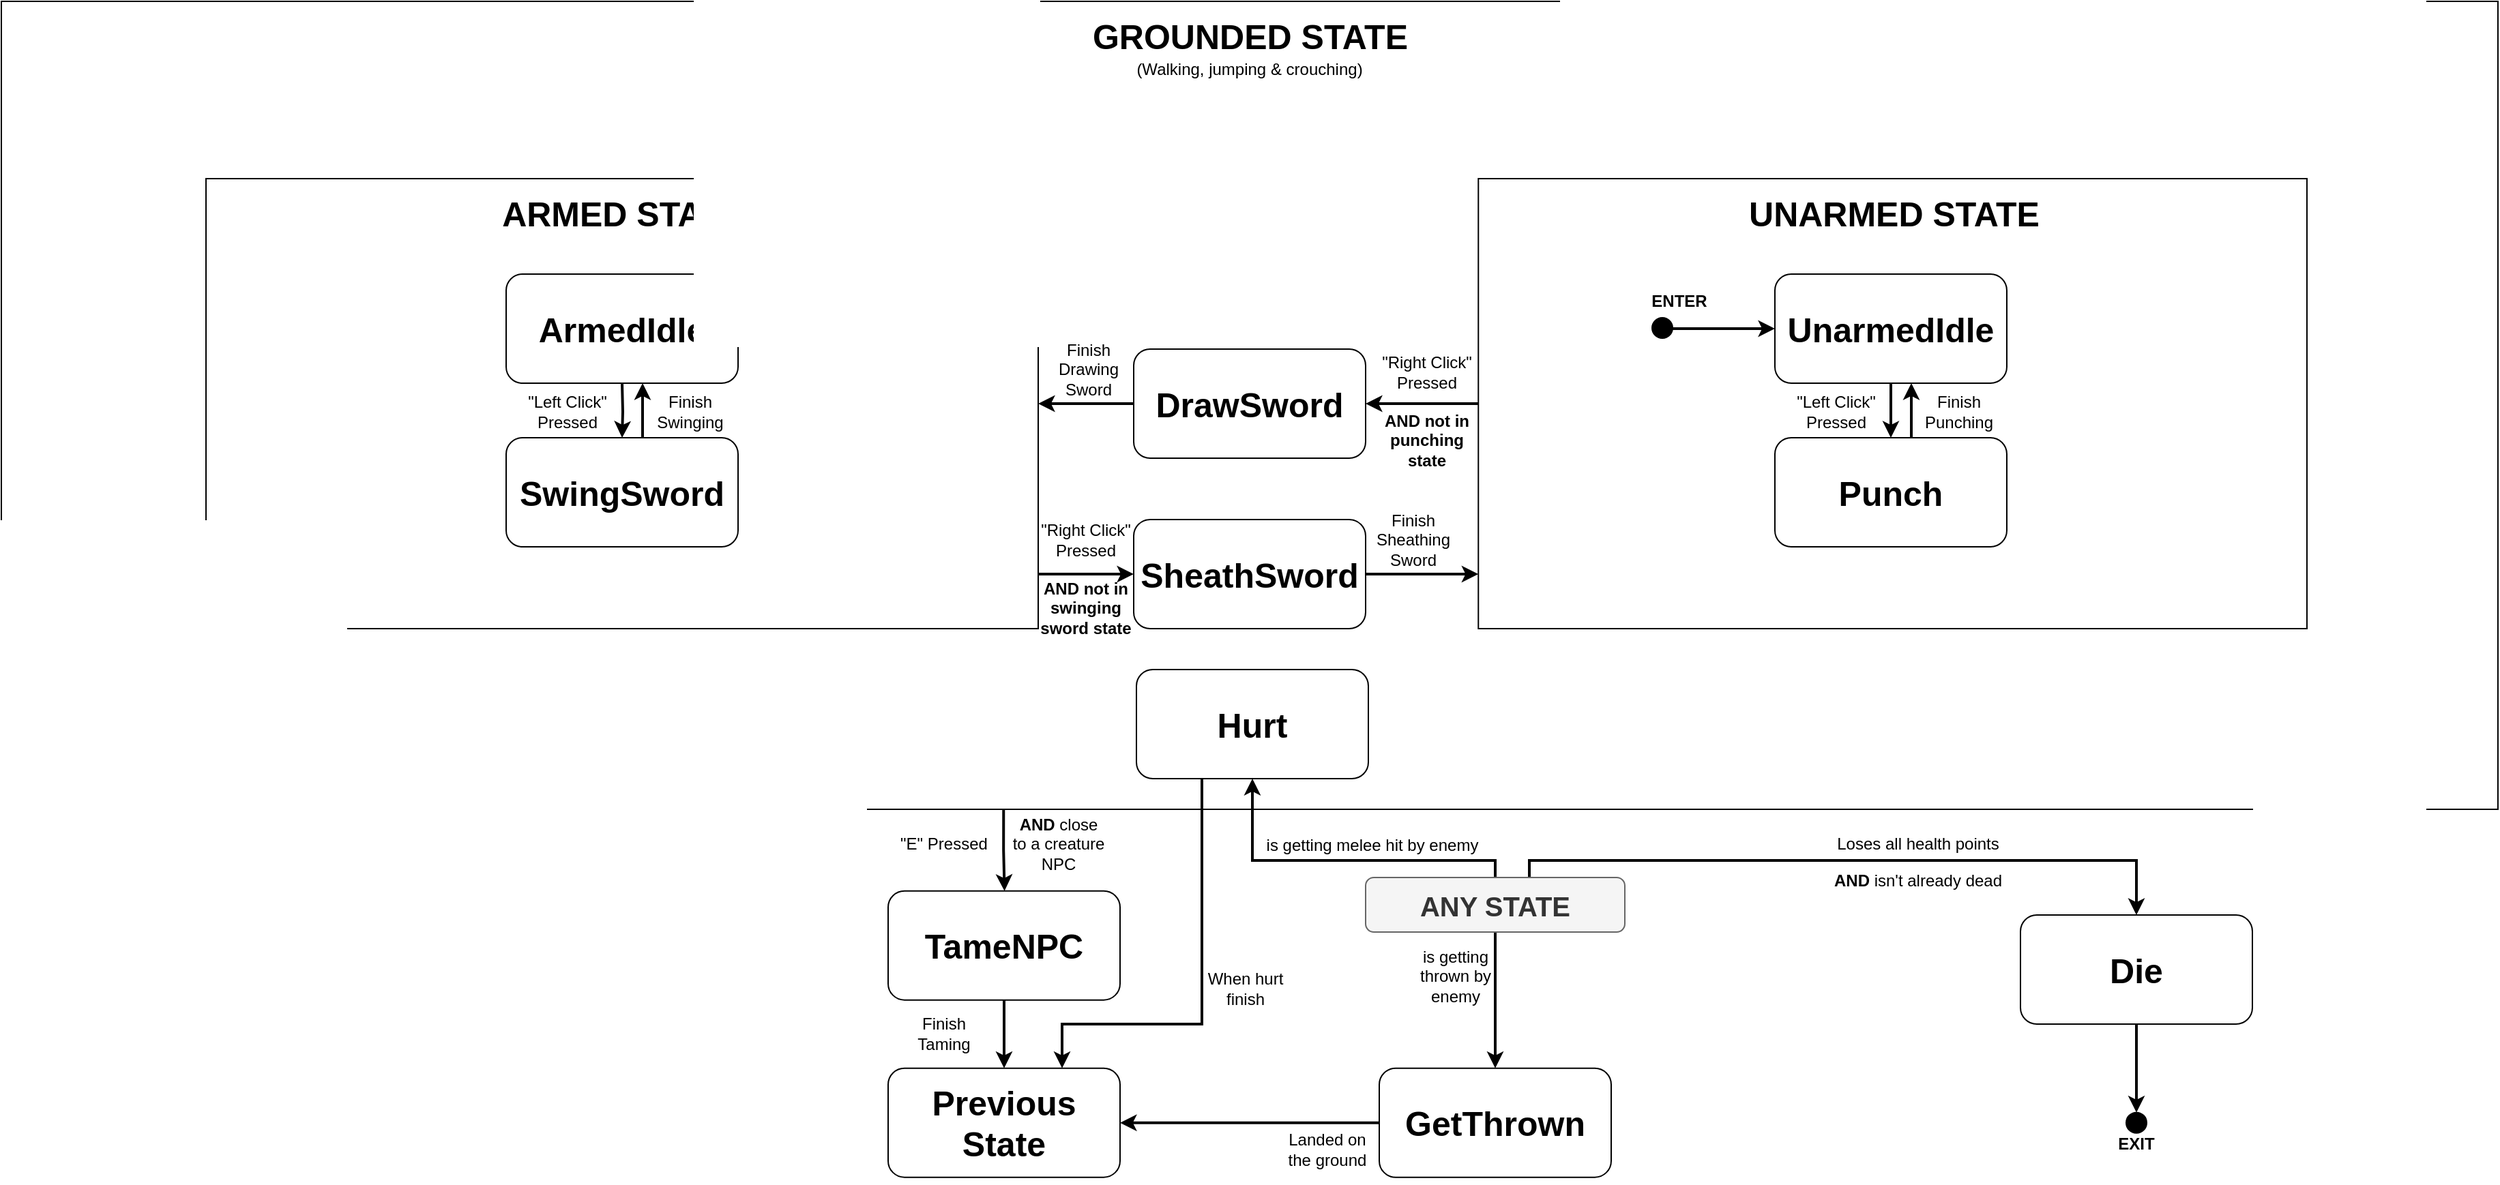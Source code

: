 <mxfile version="20.0.3" type="device" pages="2"><diagram id="yUpBF1HfpDL-CtmX74Qh" name="Page-2"><mxGraphModel dx="1888" dy="1639" grid="1" gridSize="10" guides="1" tooltips="1" connect="1" arrows="1" fold="1" page="1" pageScale="1" pageWidth="850" pageHeight="1100" math="0" shadow="0"><root><mxCell id="0"/><mxCell id="1" parent="0"/><mxCell id="C9PRZ3Kujz4Gb-X37OMo-48" value="" style="rounded=0;whiteSpace=wrap;html=1;fontSize=11;" parent="1" vertex="1"><mxGeometry x="-180" y="-460" width="1830" height="592.5" as="geometry"/></mxCell><mxCell id="C9PRZ3Kujz4Gb-X37OMo-7" style="edgeStyle=orthogonalEdgeStyle;rounded=0;orthogonalLoop=1;jettySize=auto;html=1;entryX=0.383;entryY=-0.002;entryDx=0;entryDy=0;fontSize=11;strokeWidth=2;entryPerimeter=0;" parent="1" edge="1"><mxGeometry relative="1" as="geometry"><mxPoint x="554.64" y="132.5" as="sourcePoint"/><mxPoint x="555.31" y="192.34" as="targetPoint"/><Array as="points"><mxPoint x="554.64" y="162.5"/><mxPoint x="555.64" y="162.5"/></Array></mxGeometry></mxCell><mxCell id="C9PRZ3Kujz4Gb-X37OMo-19" style="edgeStyle=orthogonalEdgeStyle;rounded=0;orthogonalLoop=1;jettySize=auto;html=1;fontSize=11;strokeWidth=2;" parent="1" source="C9PRZ3Kujz4Gb-X37OMo-2" edge="1"><mxGeometry relative="1" as="geometry"><mxPoint x="555" y="322.34" as="targetPoint"/></mxGeometry></mxCell><mxCell id="C9PRZ3Kujz4Gb-X37OMo-2" value="&lt;font style=&quot;font-size: 25px;&quot;&gt;&lt;b&gt;TameNPC&lt;/b&gt;&lt;/font&gt;" style="rounded=1;whiteSpace=wrap;html=1;" parent="1" vertex="1"><mxGeometry x="470" y="192.34" width="170" height="80" as="geometry"/></mxCell><mxCell id="C9PRZ3Kujz4Gb-X37OMo-8" value="&quot;E&quot; Pressed" style="text;html=1;strokeColor=none;fillColor=none;align=center;verticalAlign=middle;whiteSpace=wrap;rounded=0;fontSize=12;" parent="1" vertex="1"><mxGeometry x="475.56" y="132.5" width="70" height="50" as="geometry"/></mxCell><mxCell id="C9PRZ3Kujz4Gb-X37OMo-20" value="&lt;font style=&quot;font-size: 25px;&quot;&gt;&lt;b&gt;Previous State&lt;/b&gt;&lt;/font&gt;" style="rounded=1;whiteSpace=wrap;html=1;" parent="1" vertex="1"><mxGeometry x="470" y="322.34" width="170" height="80" as="geometry"/></mxCell><mxCell id="C9PRZ3Kujz4Gb-X37OMo-21" value="Finish Taming" style="text;html=1;strokeColor=none;fillColor=none;align=center;verticalAlign=middle;whiteSpace=wrap;rounded=0;fontSize=12;" parent="1" vertex="1"><mxGeometry x="475.56" y="272.34" width="70" height="50" as="geometry"/></mxCell><mxCell id="C9PRZ3Kujz4Gb-X37OMo-38" style="edgeStyle=orthogonalEdgeStyle;rounded=0;orthogonalLoop=1;jettySize=auto;html=1;entryX=1;entryY=0.5;entryDx=0;entryDy=0;fontSize=25;strokeWidth=2;" parent="1" source="C9PRZ3Kujz4Gb-X37OMo-23" target="C9PRZ3Kujz4Gb-X37OMo-12" edge="1"><mxGeometry relative="1" as="geometry"/></mxCell><mxCell id="C9PRZ3Kujz4Gb-X37OMo-23" value="" style="rounded=0;whiteSpace=wrap;html=1;fontSize=11;" parent="1" vertex="1"><mxGeometry x="902.64" y="-330" width="607.36" height="330" as="geometry"/></mxCell><mxCell id="C9PRZ3Kujz4Gb-X37OMo-24" value="UNARMED STATE" style="text;html=1;strokeColor=none;fillColor=none;align=center;verticalAlign=middle;whiteSpace=wrap;rounded=0;fontSize=25;fontStyle=1" parent="1" vertex="1"><mxGeometry x="1075.28" y="-320" width="264.72" height="30" as="geometry"/></mxCell><mxCell id="C9PRZ3Kujz4Gb-X37OMo-39" style="edgeStyle=orthogonalEdgeStyle;rounded=0;orthogonalLoop=1;jettySize=auto;html=1;entryX=1;entryY=0.5;entryDx=0;entryDy=0;fontSize=25;strokeWidth=2;" parent="1" source="C9PRZ3Kujz4Gb-X37OMo-12" edge="1"><mxGeometry relative="1" as="geometry"><mxPoint x="580" y="-165" as="targetPoint"/></mxGeometry></mxCell><mxCell id="C9PRZ3Kujz4Gb-X37OMo-12" value="&lt;font style=&quot;font-size: 25px;&quot;&gt;&lt;b&gt;DrawSword&lt;/b&gt;&lt;/font&gt;" style="rounded=1;whiteSpace=wrap;html=1;" parent="1" vertex="1"><mxGeometry x="650" y="-205" width="170" height="80" as="geometry"/></mxCell><mxCell id="C9PRZ3Kujz4Gb-X37OMo-34" style="edgeStyle=orthogonalEdgeStyle;rounded=0;orthogonalLoop=1;jettySize=auto;html=1;entryX=0.5;entryY=0;entryDx=0;entryDy=0;fontSize=25;strokeWidth=2;" parent="1" source="f2G6BQzRH3v57bKZy8mz-2" target="C9PRZ3Kujz4Gb-X37OMo-33" edge="1"><mxGeometry relative="1" as="geometry"/></mxCell><mxCell id="f2G6BQzRH3v57bKZy8mz-2" value="&lt;font style=&quot;font-size: 25px;&quot;&gt;&lt;b&gt;UnarmedIdle&lt;/b&gt;&lt;/font&gt;" style="rounded=1;whiteSpace=wrap;html=1;" parent="1" vertex="1"><mxGeometry x="1120" y="-260" width="170" height="80" as="geometry"/></mxCell><mxCell id="f2G6BQzRH3v57bKZy8mz-46" style="edgeStyle=orthogonalEdgeStyle;rounded=0;orthogonalLoop=1;jettySize=auto;html=1;fontSize=5;strokeWidth=2;" parent="1" source="f2G6BQzRH3v57bKZy8mz-47" edge="1"><mxGeometry relative="1" as="geometry"><mxPoint x="1120" y="-220" as="targetPoint"/><Array as="points"><mxPoint x="1082.44" y="-220.5"/></Array></mxGeometry></mxCell><mxCell id="f2G6BQzRH3v57bKZy8mz-47" value="" style="ellipse;whiteSpace=wrap;html=1;aspect=fixed;fontSize=5;fillColor=#000000;" parent="1" vertex="1"><mxGeometry x="1030" y="-228" width="15" height="15" as="geometry"/></mxCell><mxCell id="f2G6BQzRH3v57bKZy8mz-48" value="ENTER" style="text;html=1;strokeColor=none;fillColor=none;align=center;verticalAlign=middle;whiteSpace=wrap;rounded=0;fontSize=12;fontStyle=1" parent="1" vertex="1"><mxGeometry x="1027.08" y="-248" width="46.13" height="15" as="geometry"/></mxCell><mxCell id="sqc_Tt65g7vkRFVTMmjo-10" style="edgeStyle=orthogonalEdgeStyle;rounded=0;orthogonalLoop=1;jettySize=auto;html=1;fontSize=15;strokeWidth=2;" parent="1" source="C9PRZ3Kujz4Gb-X37OMo-33" target="f2G6BQzRH3v57bKZy8mz-2" edge="1"><mxGeometry relative="1" as="geometry"><Array as="points"><mxPoint x="1220" y="-160"/><mxPoint x="1220" y="-160"/></Array></mxGeometry></mxCell><mxCell id="C9PRZ3Kujz4Gb-X37OMo-33" value="&lt;font style=&quot;font-size: 25px;&quot;&gt;&lt;b&gt;Punch&lt;/b&gt;&lt;/font&gt;" style="rounded=1;whiteSpace=wrap;html=1;" parent="1" vertex="1"><mxGeometry x="1120" y="-140" width="170" height="80" as="geometry"/></mxCell><mxCell id="C9PRZ3Kujz4Gb-X37OMo-37" value="&quot;Left Click&quot;&lt;br&gt;Pressed" style="text;html=1;strokeColor=none;fillColor=none;align=center;verticalAlign=middle;whiteSpace=wrap;rounded=0;fontSize=12;" parent="1" vertex="1"><mxGeometry x="1130" y="-184" width="70" height="50" as="geometry"/></mxCell><mxCell id="C9PRZ3Kujz4Gb-X37OMo-40" value="&quot;Right Click&quot; Pressed" style="text;html=1;strokeColor=none;fillColor=none;align=center;verticalAlign=middle;whiteSpace=wrap;rounded=0;fontSize=12;" parent="1" vertex="1"><mxGeometry x="830" y="-213" width="70" height="50" as="geometry"/></mxCell><mxCell id="C9PRZ3Kujz4Gb-X37OMo-42" value="Finish Drawing Sword" style="text;html=1;strokeColor=none;fillColor=none;align=center;verticalAlign=middle;whiteSpace=wrap;rounded=0;fontSize=12;" parent="1" vertex="1"><mxGeometry x="582" y="-215" width="70" height="50" as="geometry"/></mxCell><mxCell id="C9PRZ3Kujz4Gb-X37OMo-44" style="edgeStyle=orthogonalEdgeStyle;rounded=0;orthogonalLoop=1;jettySize=auto;html=1;fontSize=25;strokeWidth=2;" parent="1" source="C9PRZ3Kujz4Gb-X37OMo-43" target="C9PRZ3Kujz4Gb-X37OMo-23" edge="1"><mxGeometry relative="1" as="geometry"><mxPoint x="890" as="targetPoint"/><Array as="points"><mxPoint x="880" y="-40"/><mxPoint x="880" y="-40"/></Array></mxGeometry></mxCell><mxCell id="C9PRZ3Kujz4Gb-X37OMo-43" value="&lt;font style=&quot;font-size: 25px;&quot;&gt;&lt;b&gt;SheathSword&lt;/b&gt;&lt;/font&gt;" style="rounded=1;whiteSpace=wrap;html=1;" parent="1" vertex="1"><mxGeometry x="650" y="-80" width="170" height="80" as="geometry"/></mxCell><mxCell id="C9PRZ3Kujz4Gb-X37OMo-45" style="edgeStyle=orthogonalEdgeStyle;rounded=0;orthogonalLoop=1;jettySize=auto;html=1;fontSize=25;strokeWidth=2;entryX=0;entryY=0.5;entryDx=0;entryDy=0;" parent="1" target="C9PRZ3Kujz4Gb-X37OMo-43" edge="1"><mxGeometry relative="1" as="geometry"><mxPoint x="912.64" y="-30.03" as="targetPoint"/><mxPoint x="579" y="-40" as="sourcePoint"/><Array as="points"><mxPoint x="579" y="-40"/></Array></mxGeometry></mxCell><mxCell id="C9PRZ3Kujz4Gb-X37OMo-46" value="&quot;Right Click&quot; Pressed" style="text;html=1;strokeColor=none;fillColor=none;align=center;verticalAlign=middle;whiteSpace=wrap;rounded=0;fontSize=12;" parent="1" vertex="1"><mxGeometry x="580" y="-90" width="70" height="50" as="geometry"/></mxCell><mxCell id="C9PRZ3Kujz4Gb-X37OMo-47" value="Finish Sheathing Sword" style="text;html=1;strokeColor=none;fillColor=none;align=center;verticalAlign=middle;whiteSpace=wrap;rounded=0;fontSize=12;" parent="1" vertex="1"><mxGeometry x="820" y="-90" width="70" height="50" as="geometry"/></mxCell><mxCell id="C9PRZ3Kujz4Gb-X37OMo-49" value="GROUNDED STATE" style="text;html=1;strokeColor=none;fillColor=none;align=center;verticalAlign=middle;whiteSpace=wrap;rounded=0;fontSize=25;fontStyle=1" parent="1" vertex="1"><mxGeometry x="602.64" y="-450" width="264.72" height="30" as="geometry"/></mxCell><mxCell id="C9PRZ3Kujz4Gb-X37OMo-57" value="" style="rounded=0;whiteSpace=wrap;html=1;fontSize=11;" parent="1" vertex="1"><mxGeometry x="-30" y="-330" width="610" height="330" as="geometry"/></mxCell><mxCell id="C9PRZ3Kujz4Gb-X37OMo-58" value="ARMED STATE" style="text;html=1;strokeColor=none;fillColor=none;align=center;verticalAlign=middle;whiteSpace=wrap;rounded=0;fontSize=25;fontStyle=1" parent="1" vertex="1"><mxGeometry x="142.64" y="-320" width="264.72" height="30" as="geometry"/></mxCell><mxCell id="C9PRZ3Kujz4Gb-X37OMo-59" value="&lt;font style=&quot;font-size: 25px;&quot;&gt;&lt;b&gt;ArmedIdle&lt;/b&gt;&lt;/font&gt;" style="rounded=1;whiteSpace=wrap;html=1;" parent="1" vertex="1"><mxGeometry x="190" y="-260" width="170" height="80" as="geometry"/></mxCell><mxCell id="C9PRZ3Kujz4Gb-X37OMo-60" style="edgeStyle=orthogonalEdgeStyle;rounded=0;orthogonalLoop=1;jettySize=auto;html=1;entryX=0.5;entryY=0;entryDx=0;entryDy=0;fontSize=25;strokeWidth=2;" parent="1" target="C9PRZ3Kujz4Gb-X37OMo-61" edge="1"><mxGeometry relative="1" as="geometry"><mxPoint x="275" y="-180" as="sourcePoint"/></mxGeometry></mxCell><mxCell id="sqc_Tt65g7vkRFVTMmjo-14" style="edgeStyle=orthogonalEdgeStyle;rounded=0;orthogonalLoop=1;jettySize=auto;html=1;fontSize=15;strokeWidth=2;" parent="1" source="C9PRZ3Kujz4Gb-X37OMo-61" edge="1"><mxGeometry relative="1" as="geometry"><mxPoint x="290" y="-180" as="targetPoint"/><Array as="points"><mxPoint x="290" y="-180"/></Array></mxGeometry></mxCell><mxCell id="C9PRZ3Kujz4Gb-X37OMo-61" value="&lt;font style=&quot;font-size: 25px;&quot;&gt;&lt;b&gt;SwingSword&lt;/b&gt;&lt;/font&gt;" style="rounded=1;whiteSpace=wrap;html=1;" parent="1" vertex="1"><mxGeometry x="190" y="-140" width="170" height="80" as="geometry"/></mxCell><mxCell id="C9PRZ3Kujz4Gb-X37OMo-62" value="&quot;Left Click&quot;&lt;br&gt;Pressed" style="text;html=1;strokeColor=none;fillColor=none;align=center;verticalAlign=middle;whiteSpace=wrap;rounded=0;fontSize=12;" parent="1" vertex="1"><mxGeometry x="200" y="-184" width="70" height="50" as="geometry"/></mxCell><mxCell id="sqc_Tt65g7vkRFVTMmjo-11" value="Finish Punching" style="text;html=1;strokeColor=none;fillColor=none;align=center;verticalAlign=middle;whiteSpace=wrap;rounded=0;fontSize=12;" parent="1" vertex="1"><mxGeometry x="1220" y="-184" width="70" height="50" as="geometry"/></mxCell><mxCell id="sqc_Tt65g7vkRFVTMmjo-15" value="Finish Swinging" style="text;html=1;strokeColor=none;fillColor=none;align=center;verticalAlign=middle;whiteSpace=wrap;rounded=0;fontSize=12;" parent="1" vertex="1"><mxGeometry x="290" y="-184" width="70" height="50" as="geometry"/></mxCell><mxCell id="FXybPwPr7TncIUo6aG1R-1" value="(Walking, jumping &amp;amp; crouching)" style="text;html=1;strokeColor=none;fillColor=none;align=center;verticalAlign=middle;whiteSpace=wrap;rounded=0;fontSize=12;" parent="1" vertex="1"><mxGeometry x="640" y="-440" width="190" height="60" as="geometry"/></mxCell><mxCell id="FXybPwPr7TncIUo6aG1R-2" value="&lt;b&gt;AND &lt;/b&gt;close to a creature NPC" style="text;html=1;strokeColor=none;fillColor=none;align=center;verticalAlign=middle;whiteSpace=wrap;rounded=0;fontSize=12;" parent="1" vertex="1"><mxGeometry x="560" y="132.5" width="70" height="50" as="geometry"/></mxCell><mxCell id="XEfIY7p0j_nCrsNlaSIn-3" style="edgeStyle=orthogonalEdgeStyle;rounded=0;orthogonalLoop=1;jettySize=auto;html=1;entryX=0.5;entryY=0;entryDx=0;entryDy=0;strokeWidth=2;" parent="1" source="XEfIY7p0j_nCrsNlaSIn-1" target="XEfIY7p0j_nCrsNlaSIn-2" edge="1"><mxGeometry relative="1" as="geometry"/></mxCell><mxCell id="XEfIY7p0j_nCrsNlaSIn-6" style="edgeStyle=orthogonalEdgeStyle;rounded=0;orthogonalLoop=1;jettySize=auto;html=1;strokeWidth=2;" parent="1" source="XEfIY7p0j_nCrsNlaSIn-1" target="XEfIY7p0j_nCrsNlaSIn-5" edge="1"><mxGeometry relative="1" as="geometry"><Array as="points"><mxPoint x="915" y="170"/><mxPoint x="737" y="170"/></Array></mxGeometry></mxCell><mxCell id="5kYBkoKc0X89ujHSu7hd-3" style="edgeStyle=orthogonalEdgeStyle;rounded=0;orthogonalLoop=1;jettySize=auto;html=1;entryX=0.5;entryY=0;entryDx=0;entryDy=0;strokeWidth=2;" parent="1" source="XEfIY7p0j_nCrsNlaSIn-1" target="5kYBkoKc0X89ujHSu7hd-2" edge="1"><mxGeometry relative="1" as="geometry"><Array as="points"><mxPoint x="940" y="170"/><mxPoint x="1385" y="170"/></Array></mxGeometry></mxCell><mxCell id="XEfIY7p0j_nCrsNlaSIn-1" value="&lt;span style=&quot;font-size: 20px;&quot;&gt;&lt;b&gt;ANY STATE&lt;/b&gt;&lt;/span&gt;" style="rounded=1;whiteSpace=wrap;html=1;fillColor=#f5f5f5;strokeColor=#666666;fontColor=#333333;" parent="1" vertex="1"><mxGeometry x="820" y="182.5" width="190" height="40" as="geometry"/></mxCell><mxCell id="XEfIY7p0j_nCrsNlaSIn-9" style="edgeStyle=orthogonalEdgeStyle;rounded=0;orthogonalLoop=1;jettySize=auto;html=1;entryX=1;entryY=0.5;entryDx=0;entryDy=0;strokeWidth=2;" parent="1" source="XEfIY7p0j_nCrsNlaSIn-2" target="C9PRZ3Kujz4Gb-X37OMo-20" edge="1"><mxGeometry relative="1" as="geometry"/></mxCell><mxCell id="XEfIY7p0j_nCrsNlaSIn-2" value="&lt;font style=&quot;font-size: 25px;&quot;&gt;&lt;b&gt;GetThrown&lt;/b&gt;&lt;/font&gt;" style="rounded=1;whiteSpace=wrap;html=1;" parent="1" vertex="1"><mxGeometry x="830" y="322.34" width="170" height="80" as="geometry"/></mxCell><mxCell id="XEfIY7p0j_nCrsNlaSIn-4" value="is getting thrown by enemy" style="text;html=1;strokeColor=none;fillColor=none;align=center;verticalAlign=middle;whiteSpace=wrap;rounded=0;fontSize=12;" parent="1" vertex="1"><mxGeometry x="851" y="230" width="70" height="50" as="geometry"/></mxCell><mxCell id="XEfIY7p0j_nCrsNlaSIn-11" style="edgeStyle=orthogonalEdgeStyle;rounded=0;orthogonalLoop=1;jettySize=auto;html=1;strokeWidth=2;exitX=0;exitY=0.5;exitDx=0;exitDy=0;entryX=0.75;entryY=0;entryDx=0;entryDy=0;" parent="1" source="XEfIY7p0j_nCrsNlaSIn-5" target="C9PRZ3Kujz4Gb-X37OMo-20" edge="1"><mxGeometry relative="1" as="geometry"><Array as="points"><mxPoint x="700" y="70"/><mxPoint x="700" y="290"/><mxPoint x="598" y="290"/></Array><mxPoint x="555" y="420" as="targetPoint"/></mxGeometry></mxCell><mxCell id="XEfIY7p0j_nCrsNlaSIn-5" value="&lt;font style=&quot;font-size: 25px;&quot;&gt;&lt;b&gt;Hurt&lt;/b&gt;&lt;/font&gt;" style="rounded=1;whiteSpace=wrap;html=1;" parent="1" vertex="1"><mxGeometry x="652" y="30" width="170" height="80" as="geometry"/></mxCell><mxCell id="XEfIY7p0j_nCrsNlaSIn-7" value="is getting melee hit by enemy" style="text;html=1;strokeColor=none;fillColor=none;align=center;verticalAlign=middle;whiteSpace=wrap;rounded=0;fontSize=12;" parent="1" vertex="1"><mxGeometry x="727" y="134" width="196" height="50" as="geometry"/></mxCell><mxCell id="XEfIY7p0j_nCrsNlaSIn-10" value="Landed on the ground" style="text;html=1;strokeColor=none;fillColor=none;align=center;verticalAlign=middle;whiteSpace=wrap;rounded=0;fontSize=12;" parent="1" vertex="1"><mxGeometry x="757" y="357" width="70" height="50" as="geometry"/></mxCell><mxCell id="XEfIY7p0j_nCrsNlaSIn-12" value="When hurt finish" style="text;html=1;strokeColor=none;fillColor=none;align=center;verticalAlign=middle;whiteSpace=wrap;rounded=0;fontSize=12;" parent="1" vertex="1"><mxGeometry x="697" y="239" width="70" height="50" as="geometry"/></mxCell><mxCell id="5kYBkoKc0X89ujHSu7hd-5" style="edgeStyle=orthogonalEdgeStyle;rounded=0;orthogonalLoop=1;jettySize=auto;html=1;strokeWidth=2;entryX=0.5;entryY=0;entryDx=0;entryDy=0;" parent="1" source="5kYBkoKc0X89ujHSu7hd-2" target="5kYBkoKc0X89ujHSu7hd-7" edge="1"><mxGeometry relative="1" as="geometry"><mxPoint x="1385" y="350" as="targetPoint"/></mxGeometry></mxCell><mxCell id="5kYBkoKc0X89ujHSu7hd-2" value="&lt;font style=&quot;font-size: 25px;&quot;&gt;&lt;b&gt;Die&lt;/b&gt;&lt;/font&gt;" style="rounded=1;whiteSpace=wrap;html=1;" parent="1" vertex="1"><mxGeometry x="1300" y="210" width="170" height="80" as="geometry"/></mxCell><mxCell id="5kYBkoKc0X89ujHSu7hd-4" value="Loses all health points" style="text;html=1;strokeColor=none;fillColor=none;align=center;verticalAlign=middle;whiteSpace=wrap;rounded=0;fontSize=12;" parent="1" vertex="1"><mxGeometry x="1140" y="132.5" width="170" height="50" as="geometry"/></mxCell><mxCell id="5kYBkoKc0X89ujHSu7hd-7" value="" style="ellipse;whiteSpace=wrap;html=1;aspect=fixed;fontSize=5;fillColor=#000000;" parent="1" vertex="1"><mxGeometry x="1377.5" y="354.84" width="15" height="15" as="geometry"/></mxCell><mxCell id="5kYBkoKc0X89ujHSu7hd-8" value="EXIT" style="text;html=1;strokeColor=none;fillColor=none;align=center;verticalAlign=middle;whiteSpace=wrap;rounded=0;fontSize=12;fontStyle=1" parent="1" vertex="1"><mxGeometry x="1361.94" y="370" width="46.13" height="15" as="geometry"/></mxCell><mxCell id="cuzj8sPPeZRZw2SsU4HX-1" value="&lt;b&gt;AND &lt;/b&gt;isn't already dead" style="text;html=1;strokeColor=none;fillColor=none;align=center;verticalAlign=middle;whiteSpace=wrap;rounded=0;fontSize=12;" parent="1" vertex="1"><mxGeometry x="1140" y="160" width="170" height="50" as="geometry"/></mxCell><mxCell id="W1N1uzbsPRrbgl_8o9r_-1" value="&lt;b&gt;AND not in punching state&lt;/b&gt;" style="text;html=1;strokeColor=none;fillColor=none;align=center;verticalAlign=middle;whiteSpace=wrap;rounded=0;fontSize=12;" vertex="1" parent="1"><mxGeometry x="830" y="-163" width="70" height="50" as="geometry"/></mxCell><mxCell id="W1N1uzbsPRrbgl_8o9r_-2" value="&lt;b&gt;AND not in swinging sword state&lt;/b&gt;" style="text;html=1;strokeColor=none;fillColor=none;align=center;verticalAlign=middle;whiteSpace=wrap;rounded=0;fontSize=12;" vertex="1" parent="1"><mxGeometry x="580" y="-40" width="70" height="50" as="geometry"/></mxCell></root></mxGraphModel></diagram><diagram id="PQMNVKTrhOBKIQkuQ19b" name="Page-3"><mxGraphModel dx="-180" dy="1410" grid="1" gridSize="10" guides="1" tooltips="1" connect="1" arrows="1" fold="1" page="1" pageScale="1" pageWidth="850" pageHeight="1100" math="0" shadow="0"><root><mxCell id="0"/><mxCell id="1" parent="0"/><mxCell id="PMYbye1FAwo4uEmkiMQV-13" style="edgeStyle=orthogonalEdgeStyle;rounded=0;orthogonalLoop=1;jettySize=auto;html=1;strokeWidth=2;" parent="1" source="PMYbye1FAwo4uEmkiMQV-11" target="f1hg1kzVJCjG45DMdMUc-1" edge="1"><mxGeometry relative="1" as="geometry"><Array as="points"><mxPoint x="1350" y="-195"/><mxPoint x="1350" y="-195"/></Array></mxGeometry></mxCell><mxCell id="PMYbye1FAwo4uEmkiMQV-11" value="" style="rounded=0;whiteSpace=wrap;html=1;fontSize=11;" parent="1" vertex="1"><mxGeometry x="886.13" y="-345" width="367.64" height="300" as="geometry"/></mxCell><mxCell id="PMYbye1FAwo4uEmkiMQV-14" style="edgeStyle=orthogonalEdgeStyle;rounded=0;orthogonalLoop=1;jettySize=auto;html=1;entryX=0.998;entryY=0.384;entryDx=0;entryDy=0;entryPerimeter=0;strokeWidth=2;" parent="1" source="f1hg1kzVJCjG45DMdMUc-1" target="PMYbye1FAwo4uEmkiMQV-11" edge="1"><mxGeometry relative="1" as="geometry"><Array as="points"><mxPoint x="1360" y="-230"/><mxPoint x="1360" y="-230"/></Array></mxGeometry></mxCell><mxCell id="f1hg1kzVJCjG45DMdMUc-1" value="" style="rounded=0;whiteSpace=wrap;html=1;fontSize=11;" parent="1" vertex="1"><mxGeometry x="1390" y="-380" width="990" height="370" as="geometry"/></mxCell><mxCell id="_IHv30fQveOzO7hxMFxY-2" style="edgeStyle=orthogonalEdgeStyle;rounded=0;orthogonalLoop=1;jettySize=auto;html=1;strokeWidth=2;" parent="1" source="8JXo0PWnIYeJ_Azcnv1q-1" target="_IHv30fQveOzO7hxMFxY-1" edge="1"><mxGeometry relative="1" as="geometry"/></mxCell><mxCell id="8JXo0PWnIYeJ_Azcnv1q-1" value="&lt;span style=&quot;font-size: 25px;&quot;&gt;&lt;b&gt;Stand&lt;/b&gt;&lt;/span&gt;" style="rounded=1;whiteSpace=wrap;html=1;" parent="1" vertex="1"><mxGeometry x="984.95" y="-291" width="170" height="80" as="geometry"/></mxCell><mxCell id="8JXo0PWnIYeJ_Azcnv1q-2" style="edgeStyle=orthogonalEdgeStyle;rounded=0;orthogonalLoop=1;jettySize=auto;html=1;fontSize=5;strokeWidth=2;" parent="1" source="8JXo0PWnIYeJ_Azcnv1q-3" edge="1"><mxGeometry relative="1" as="geometry"><mxPoint x="984.95" y="-251.5" as="targetPoint"/><Array as="points"><mxPoint x="947.39" y="-252"/></Array></mxGeometry></mxCell><mxCell id="8JXo0PWnIYeJ_Azcnv1q-3" value="" style="ellipse;whiteSpace=wrap;html=1;aspect=fixed;fontSize=5;fillColor=#000000;" parent="1" vertex="1"><mxGeometry x="894.95" y="-259.5" width="15" height="15" as="geometry"/></mxCell><mxCell id="8JXo0PWnIYeJ_Azcnv1q-4" value="ENTER" style="text;html=1;strokeColor=none;fillColor=none;align=center;verticalAlign=middle;whiteSpace=wrap;rounded=0;fontSize=12;fontStyle=1" parent="1" vertex="1"><mxGeometry x="892.03" y="-279.5" width="46.13" height="15" as="geometry"/></mxCell><mxCell id="f1hg1kzVJCjG45DMdMUc-16" style="edgeStyle=orthogonalEdgeStyle;rounded=0;orthogonalLoop=1;jettySize=auto;html=1;strokeWidth=2;" parent="1" source="8JXo0PWnIYeJ_Azcnv1q-5" target="f1hg1kzVJCjG45DMdMUc-4" edge="1"><mxGeometry relative="1" as="geometry"><Array as="points"><mxPoint x="1617.5" y="-96"/><mxPoint x="1902.5" y="-96"/></Array></mxGeometry></mxCell><mxCell id="8JXo0PWnIYeJ_Azcnv1q-5" value="&lt;span style=&quot;font-size: 25px;&quot;&gt;&lt;b&gt;SeekPlayer&lt;/b&gt;&lt;/span&gt;" style="rounded=1;whiteSpace=wrap;html=1;" parent="1" vertex="1"><mxGeometry x="1532.5" y="-226" width="170" height="80" as="geometry"/></mxCell><mxCell id="_IHv30fQveOzO7hxMFxY-1" value="&lt;span style=&quot;font-size: 25px;&quot;&gt;&lt;b&gt;Sit&lt;br&gt;&lt;/b&gt;&lt;/span&gt;" style="rounded=1;whiteSpace=wrap;html=1;" parent="1" vertex="1"><mxGeometry x="984.95" y="-141" width="170" height="80" as="geometry"/></mxCell><mxCell id="_IHv30fQveOzO7hxMFxY-3" value="Tired&lt;br&gt;(Random Chance)" style="text;html=1;strokeColor=none;fillColor=none;align=center;verticalAlign=middle;whiteSpace=wrap;rounded=0;fontSize=12;fontStyle=0" parent="1" vertex="1"><mxGeometry x="1090" y="-196" width="46.13" height="40" as="geometry"/></mxCell><mxCell id="f1hg1kzVJCjG45DMdMUc-2" value="ALERT STATE" style="text;html=1;strokeColor=none;fillColor=none;align=center;verticalAlign=middle;whiteSpace=wrap;rounded=0;fontSize=25;fontStyle=1" parent="1" vertex="1"><mxGeometry x="1765.14" y="-369" width="264.72" height="30" as="geometry"/></mxCell><mxCell id="f1hg1kzVJCjG45DMdMUc-18" style="edgeStyle=orthogonalEdgeStyle;rounded=0;orthogonalLoop=1;jettySize=auto;html=1;entryX=0.5;entryY=0;entryDx=0;entryDy=0;fontSize=20;strokeWidth=2;" parent="1" source="f1hg1kzVJCjG45DMdMUc-4" target="8JXo0PWnIYeJ_Azcnv1q-5" edge="1"><mxGeometry relative="1" as="geometry"><Array as="points"><mxPoint x="1902.5" y="-276"/><mxPoint x="1617.5" y="-276"/></Array></mxGeometry></mxCell><mxCell id="f1hg1kzVJCjG45DMdMUc-4" value="&lt;span style=&quot;font-size: 25px;&quot;&gt;&lt;b&gt;MeleeAttack&lt;/b&gt;&lt;/span&gt;" style="rounded=1;whiteSpace=wrap;html=1;" parent="1" vertex="1"><mxGeometry x="1812.5" y="-226" width="170" height="80" as="geometry"/></mxCell><mxCell id="f1hg1kzVJCjG45DMdMUc-9" value="player is in radius of 5" style="text;html=1;strokeColor=none;fillColor=none;align=center;verticalAlign=middle;whiteSpace=wrap;rounded=0;fontSize=12;fontStyle=0" parent="1" vertex="1"><mxGeometry x="1300" y="-180" width="46.13" height="62" as="geometry"/></mxCell><mxCell id="XvE-qng9D7CLFfEq8OfU-6" style="edgeStyle=orthogonalEdgeStyle;rounded=0;orthogonalLoop=1;jettySize=auto;html=1;fontSize=15;strokeWidth=2;" parent="1" target="XvE-qng9D7CLFfEq8OfU-5" edge="1"><mxGeometry relative="1" as="geometry"><mxPoint x="1902.5" y="-96" as="sourcePoint"/></mxGeometry></mxCell><mxCell id="f1hg1kzVJCjG45DMdMUc-14" value="player in radius of 1" style="text;html=1;strokeColor=none;fillColor=none;align=center;verticalAlign=middle;whiteSpace=wrap;rounded=0;fontSize=12;fontStyle=0" parent="1" vertex="1"><mxGeometry x="1833.47" y="-107" width="128.06" height="62" as="geometry"/></mxCell><mxCell id="f1hg1kzVJCjG45DMdMUc-19" value="Finish Attacking" style="text;html=1;strokeColor=none;fillColor=none;align=center;verticalAlign=middle;whiteSpace=wrap;rounded=0;fontSize=12;fontStyle=0" parent="1" vertex="1"><mxGeometry x="1833.47" y="-321" width="128.06" height="62" as="geometry"/></mxCell><mxCell id="PMYbye1FAwo4uEmkiMQV-4" style="edgeStyle=orthogonalEdgeStyle;rounded=0;orthogonalLoop=1;jettySize=auto;html=1;entryX=0.25;entryY=0;entryDx=0;entryDy=0;strokeWidth=2;" parent="1" source="PBPb2V8g8i8ntC81h0a5-2" target="8JXo0PWnIYeJ_Azcnv1q-5" edge="1"><mxGeometry relative="1" as="geometry"><mxPoint x="1610" y="-380" as="targetPoint"/><Array as="points"/></mxGeometry></mxCell><mxCell id="PBPb2V8g8i8ntC81h0a5-2" value="&lt;span style=&quot;font-size: 25px;&quot;&gt;&lt;b&gt;Hurt&lt;/b&gt;&lt;/span&gt;" style="rounded=1;whiteSpace=wrap;html=1;" parent="1" vertex="1"><mxGeometry x="1800" y="-570" width="170" height="80" as="geometry"/></mxCell><mxCell id="PMYbye1FAwo4uEmkiMQV-3" value="&lt;b&gt;AND &lt;/b&gt;not already dead" style="text;html=1;strokeColor=none;fillColor=none;align=center;verticalAlign=middle;whiteSpace=wrap;rounded=0;fontSize=12;fontStyle=0" parent="1" vertex="1"><mxGeometry x="1891.53" y="-630" width="70" height="40" as="geometry"/></mxCell><mxCell id="PMYbye1FAwo4uEmkiMQV-5" value="Finished Hurting" style="text;html=1;strokeColor=none;fillColor=none;align=center;verticalAlign=middle;whiteSpace=wrap;rounded=0;fontSize=12;fontStyle=0" parent="1" vertex="1"><mxGeometry x="1570" y="-480" width="70" height="40" as="geometry"/></mxCell><mxCell id="PMYbye1FAwo4uEmkiMQV-15" value="IDLE STATE" style="text;html=1;strokeColor=none;fillColor=none;align=center;verticalAlign=middle;whiteSpace=wrap;rounded=0;fontSize=25;fontStyle=1" parent="1" vertex="1"><mxGeometry x="950.0" y="-339" width="264.72" height="30" as="geometry"/></mxCell><mxCell id="PMYbye1FAwo4uEmkiMQV-16" value="player out of radius of 5" style="text;html=1;strokeColor=none;fillColor=none;align=center;verticalAlign=middle;whiteSpace=wrap;rounded=0;fontSize=12;fontStyle=0" parent="1" vertex="1"><mxGeometry x="1300" y="-355" width="46.13" height="62" as="geometry"/></mxCell><mxCell id="XvE-qng9D7CLFfEq8OfU-9" style="edgeStyle=orthogonalEdgeStyle;rounded=0;orthogonalLoop=1;jettySize=auto;html=1;fontSize=15;strokeWidth=2;endArrow=none;endFill=0;" parent="1" source="XvE-qng9D7CLFfEq8OfU-5" edge="1"><mxGeometry relative="1" as="geometry"><mxPoint x="1862.5" y="-276" as="targetPoint"/><Array as="points"><mxPoint x="2152.5" y="-276"/></Array></mxGeometry></mxCell><mxCell id="XvE-qng9D7CLFfEq8OfU-5" value="&lt;span style=&quot;font-size: 25px;&quot;&gt;&lt;b&gt;GrappleAttack&lt;/b&gt;&lt;/span&gt;" style="rounded=1;whiteSpace=wrap;html=1;" parent="1" vertex="1"><mxGeometry x="2067.5" y="-226" width="170" height="80" as="geometry"/></mxCell><mxCell id="XvE-qng9D7CLFfEq8OfU-7" value="80% chance" style="text;html=1;strokeColor=none;fillColor=none;align=center;verticalAlign=middle;whiteSpace=wrap;rounded=0;fontSize=12;fontStyle=0" parent="1" vertex="1"><mxGeometry x="1792.5" y="-156" width="128.06" height="62" as="geometry"/></mxCell><mxCell id="XvE-qng9D7CLFfEq8OfU-8" value="20% chance" style="text;html=1;strokeColor=none;fillColor=none;align=center;verticalAlign=middle;whiteSpace=wrap;rounded=0;fontSize=12;fontStyle=0" parent="1" vertex="1"><mxGeometry x="2042.5" y="-156" width="128.06" height="62" as="geometry"/></mxCell><mxCell id="anYPgfSqNbkBtmcd9icu-2" style="edgeStyle=orthogonalEdgeStyle;rounded=0;orthogonalLoop=1;jettySize=auto;html=1;entryX=0.5;entryY=0;entryDx=0;entryDy=0;strokeWidth=2;" parent="1" source="anYPgfSqNbkBtmcd9icu-1" target="PBPb2V8g8i8ntC81h0a5-2" edge="1"><mxGeometry relative="1" as="geometry"/></mxCell><mxCell id="khTjGRlrs39yR4FXFMkB-2" style="edgeStyle=orthogonalEdgeStyle;rounded=0;orthogonalLoop=1;jettySize=auto;html=1;entryX=0;entryY=0.5;entryDx=0;entryDy=0;strokeWidth=2;" edge="1" parent="1" source="anYPgfSqNbkBtmcd9icu-1" target="khTjGRlrs39yR4FXFMkB-1"><mxGeometry relative="1" as="geometry"/></mxCell><mxCell id="anYPgfSqNbkBtmcd9icu-1" value="&lt;span style=&quot;font-size: 20px;&quot;&gt;&lt;b&gt;ANY STATE&lt;/b&gt;&lt;/span&gt;" style="rounded=1;whiteSpace=wrap;html=1;fillColor=#f5f5f5;strokeColor=#666666;fontColor=#333333;" parent="1" vertex="1"><mxGeometry x="1790" y="-680" width="190" height="40" as="geometry"/></mxCell><mxCell id="Eq3ObMMRczLn9lT3UK-8-1" value="&lt;b&gt;AND &lt;/b&gt;player is not thrown on the floor already" style="text;html=1;strokeColor=none;fillColor=none;align=center;verticalAlign=middle;whiteSpace=wrap;rounded=0;fontSize=12;fontStyle=0" vertex="1" parent="1"><mxGeometry x="1833.47" y="-72" width="128.06" height="62" as="geometry"/></mxCell><mxCell id="WVrHA_Z97vzwdqMGr2SY-1" value="&lt;b&gt;AND &lt;/b&gt;player &lt;b&gt;isn't &lt;/b&gt;dead" style="text;html=1;strokeColor=none;fillColor=none;align=center;verticalAlign=middle;whiteSpace=wrap;rounded=0;fontSize=12;fontStyle=0" vertex="1" parent="1"><mxGeometry x="1300" y="-118" width="50" height="58" as="geometry"/></mxCell><mxCell id="WVrHA_Z97vzwdqMGr2SY-2" value="&lt;b&gt;AND &lt;/b&gt;player &lt;b&gt;is&amp;nbsp;&lt;/b&gt;dead" style="text;html=1;strokeColor=none;fillColor=none;align=center;verticalAlign=middle;whiteSpace=wrap;rounded=0;fontSize=12;fontStyle=0" vertex="1" parent="1"><mxGeometry x="1300" y="-291" width="50" height="58" as="geometry"/></mxCell><mxCell id="WR9-_WfFNk8-XR_VEZto-4" style="edgeStyle=orthogonalEdgeStyle;rounded=0;orthogonalLoop=1;jettySize=auto;html=1;entryX=0;entryY=0.5;entryDx=0;entryDy=0;strokeWidth=2;" edge="1" parent="1" source="khTjGRlrs39yR4FXFMkB-1" target="WR9-_WfFNk8-XR_VEZto-1"><mxGeometry relative="1" as="geometry"/></mxCell><mxCell id="khTjGRlrs39yR4FXFMkB-1" value="&lt;span style=&quot;font-size: 25px;&quot;&gt;&lt;b&gt;Die&lt;/b&gt;&lt;/span&gt;" style="rounded=1;whiteSpace=wrap;html=1;" vertex="1" parent="1"><mxGeometry x="2110" y="-700" width="170" height="80" as="geometry"/></mxCell><mxCell id="khTjGRlrs39yR4FXFMkB-3" value="Loses all health points" style="text;html=1;strokeColor=none;fillColor=none;align=center;verticalAlign=middle;whiteSpace=wrap;rounded=0;fontSize=12;fontStyle=0" vertex="1" parent="1"><mxGeometry x="1982.5" y="-700" width="112.5" height="40" as="geometry"/></mxCell><mxCell id="khTjGRlrs39yR4FXFMkB-5" value="&lt;b&gt;AND &lt;/b&gt;isn't already dead" style="text;html=1;strokeColor=none;fillColor=none;align=center;verticalAlign=middle;whiteSpace=wrap;rounded=0;fontSize=12;fontStyle=0" vertex="1" parent="1"><mxGeometry x="1982.5" y="-660" width="112.5" height="40" as="geometry"/></mxCell><mxCell id="WR9-_WfFNk8-XR_VEZto-1" value="" style="ellipse;whiteSpace=wrap;html=1;aspect=fixed;fontSize=5;fillColor=#000000;" vertex="1" parent="1"><mxGeometry x="2375.56" y="-667.5" width="15" height="15" as="geometry"/></mxCell><mxCell id="WR9-_WfFNk8-XR_VEZto-2" value="EXIT" style="text;html=1;strokeColor=none;fillColor=none;align=center;verticalAlign=middle;whiteSpace=wrap;rounded=0;fontSize=12;fontStyle=1" vertex="1" parent="1"><mxGeometry x="2360" y="-687.5" width="46.13" height="15" as="geometry"/></mxCell><mxCell id="tnwvxot0DEwSWv7eIvv6-1" value="Got hit" style="text;html=1;strokeColor=none;fillColor=none;align=center;verticalAlign=middle;whiteSpace=wrap;rounded=0;fontSize=12;fontStyle=0" vertex="1" parent="1"><mxGeometry x="1821.53" y="-630" width="68.47" height="40" as="geometry"/></mxCell><mxCell id="tnwvxot0DEwSWv7eIvv6-2" value="&lt;b&gt;AND &lt;/b&gt;last attack was not already grapple" style="text;html=1;strokeColor=none;fillColor=none;align=center;verticalAlign=middle;whiteSpace=wrap;rounded=0;fontSize=12;fontStyle=0" vertex="1" parent="1"><mxGeometry x="2170.56" y="-146" width="90" height="62" as="geometry"/></mxCell></root></mxGraphModel></diagram></mxfile>